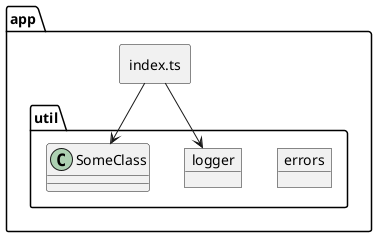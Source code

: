 @startuml
  folder app {
    rectangle "index.ts" as index_ts_6269cc92 {
    }
    folder util {
      object "errors" as errors_9c0c198c {
      }
      object "logger" as logger_15d2abb3 {
      }
      class "SomeClass" as some_class_7f27bf30 {
      }
    
    }
  }
  
  index_ts_6269cc92 --> some_class_7f27bf30
  
  
  index_ts_6269cc92 --> logger_15d2abb3
  
@enduml